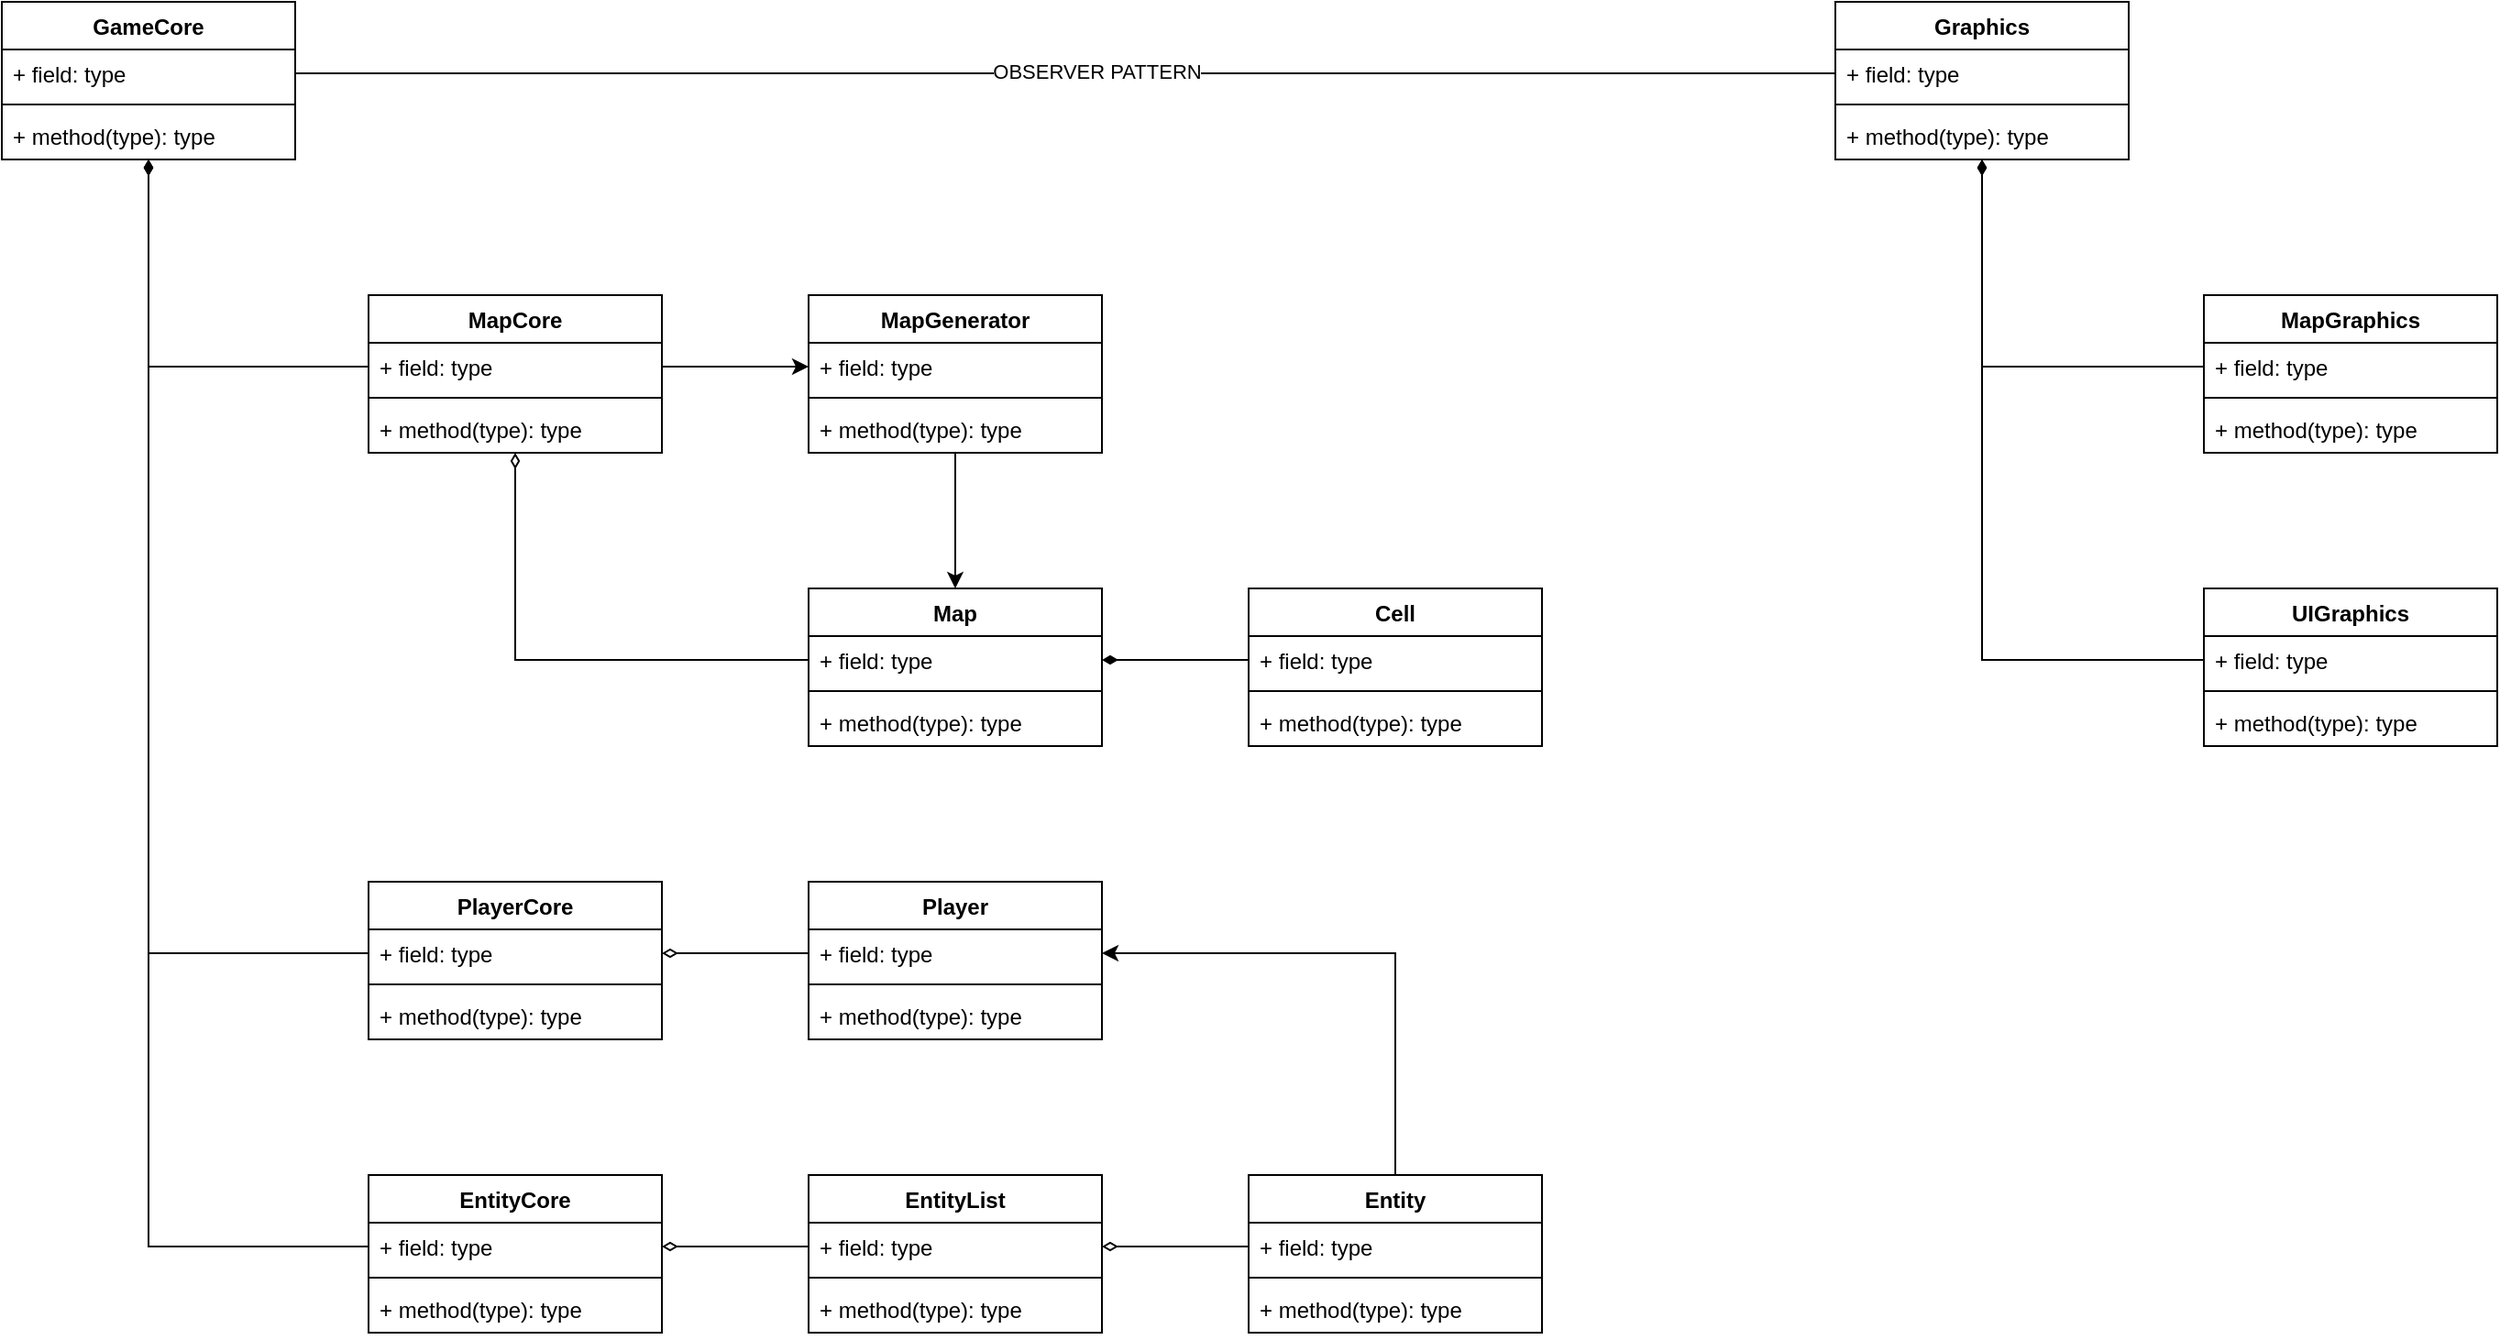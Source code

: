 <mxfile version="16.1.0" type="device"><diagram id="C5RBs43oDa-KdzZeNtuy" name="Page-1"><mxGraphModel dx="1422" dy="790" grid="1" gridSize="10" guides="1" tooltips="1" connect="1" arrows="1" fold="1" page="1" pageScale="1" pageWidth="827" pageHeight="1169" math="0" shadow="0"><root><mxCell id="WIyWlLk6GJQsqaUBKTNV-0"/><mxCell id="WIyWlLk6GJQsqaUBKTNV-1" parent="WIyWlLk6GJQsqaUBKTNV-0"/><mxCell id="miT6KoYlr4Fq0C0mBJy8-41" style="edgeStyle=orthogonalEdgeStyle;rounded=0;orthogonalLoop=1;jettySize=auto;html=1;exitX=0.5;exitY=1;exitDx=0;exitDy=0;entryX=0;entryY=0.5;entryDx=0;entryDy=0;endArrow=none;endFill=0;startArrow=diamondThin;startFill=1;" parent="WIyWlLk6GJQsqaUBKTNV-1" source="miT6KoYlr4Fq0C0mBJy8-0" target="miT6KoYlr4Fq0C0mBJy8-5" edge="1"><mxGeometry relative="1" as="geometry"/></mxCell><mxCell id="miT6KoYlr4Fq0C0mBJy8-42" style="edgeStyle=orthogonalEdgeStyle;rounded=0;orthogonalLoop=1;jettySize=auto;html=1;exitX=0.5;exitY=1;exitDx=0;exitDy=0;entryX=0;entryY=0.5;entryDx=0;entryDy=0;startArrow=diamondThin;startFill=1;endArrow=none;endFill=0;" parent="WIyWlLk6GJQsqaUBKTNV-1" source="miT6KoYlr4Fq0C0mBJy8-0" target="miT6KoYlr4Fq0C0mBJy8-9" edge="1"><mxGeometry relative="1" as="geometry"/></mxCell><mxCell id="miT6KoYlr4Fq0C0mBJy8-43" style="edgeStyle=orthogonalEdgeStyle;rounded=0;orthogonalLoop=1;jettySize=auto;html=1;exitX=0.5;exitY=1;exitDx=0;exitDy=0;entryX=0;entryY=0.5;entryDx=0;entryDy=0;startArrow=diamondThin;startFill=1;endArrow=none;endFill=0;" parent="WIyWlLk6GJQsqaUBKTNV-1" source="miT6KoYlr4Fq0C0mBJy8-0" target="miT6KoYlr4Fq0C0mBJy8-13" edge="1"><mxGeometry relative="1" as="geometry"/></mxCell><mxCell id="miT6KoYlr4Fq0C0mBJy8-0" value="GameCore" style="swimlane;fontStyle=1;align=center;verticalAlign=top;childLayout=stackLayout;horizontal=1;startSize=26;horizontalStack=0;resizeParent=1;resizeParentMax=0;resizeLast=0;collapsible=1;marginBottom=0;" parent="WIyWlLk6GJQsqaUBKTNV-1" vertex="1"><mxGeometry x="40" y="40" width="160" height="86" as="geometry"/></mxCell><mxCell id="miT6KoYlr4Fq0C0mBJy8-1" value="+ field: type" style="text;strokeColor=none;fillColor=none;align=left;verticalAlign=top;spacingLeft=4;spacingRight=4;overflow=hidden;rotatable=0;points=[[0,0.5],[1,0.5]];portConstraint=eastwest;" parent="miT6KoYlr4Fq0C0mBJy8-0" vertex="1"><mxGeometry y="26" width="160" height="26" as="geometry"/></mxCell><mxCell id="miT6KoYlr4Fq0C0mBJy8-2" value="" style="line;strokeWidth=1;fillColor=none;align=left;verticalAlign=middle;spacingTop=-1;spacingLeft=3;spacingRight=3;rotatable=0;labelPosition=right;points=[];portConstraint=eastwest;" parent="miT6KoYlr4Fq0C0mBJy8-0" vertex="1"><mxGeometry y="52" width="160" height="8" as="geometry"/></mxCell><mxCell id="miT6KoYlr4Fq0C0mBJy8-3" value="+ method(type): type" style="text;strokeColor=none;fillColor=none;align=left;verticalAlign=top;spacingLeft=4;spacingRight=4;overflow=hidden;rotatable=0;points=[[0,0.5],[1,0.5]];portConstraint=eastwest;" parent="miT6KoYlr4Fq0C0mBJy8-0" vertex="1"><mxGeometry y="60" width="160" height="26" as="geometry"/></mxCell><mxCell id="miT6KoYlr4Fq0C0mBJy8-47" style="edgeStyle=orthogonalEdgeStyle;rounded=0;orthogonalLoop=1;jettySize=auto;html=1;exitX=0.5;exitY=1;exitDx=0;exitDy=0;entryX=0;entryY=0.5;entryDx=0;entryDy=0;startArrow=diamondThin;startFill=0;endArrow=none;endFill=0;" parent="WIyWlLk6GJQsqaUBKTNV-1" source="miT6KoYlr4Fq0C0mBJy8-4" target="miT6KoYlr4Fq0C0mBJy8-22" edge="1"><mxGeometry relative="1" as="geometry"/></mxCell><mxCell id="miT6KoYlr4Fq0C0mBJy8-4" value="MapCore" style="swimlane;fontStyle=1;align=center;verticalAlign=top;childLayout=stackLayout;horizontal=1;startSize=26;horizontalStack=0;resizeParent=1;resizeParentMax=0;resizeLast=0;collapsible=1;marginBottom=0;" parent="WIyWlLk6GJQsqaUBKTNV-1" vertex="1"><mxGeometry x="240" y="200" width="160" height="86" as="geometry"/></mxCell><mxCell id="miT6KoYlr4Fq0C0mBJy8-5" value="+ field: type" style="text;strokeColor=none;fillColor=none;align=left;verticalAlign=top;spacingLeft=4;spacingRight=4;overflow=hidden;rotatable=0;points=[[0,0.5],[1,0.5]];portConstraint=eastwest;" parent="miT6KoYlr4Fq0C0mBJy8-4" vertex="1"><mxGeometry y="26" width="160" height="26" as="geometry"/></mxCell><mxCell id="miT6KoYlr4Fq0C0mBJy8-6" value="" style="line;strokeWidth=1;fillColor=none;align=left;verticalAlign=middle;spacingTop=-1;spacingLeft=3;spacingRight=3;rotatable=0;labelPosition=right;points=[];portConstraint=eastwest;" parent="miT6KoYlr4Fq0C0mBJy8-4" vertex="1"><mxGeometry y="52" width="160" height="8" as="geometry"/></mxCell><mxCell id="miT6KoYlr4Fq0C0mBJy8-7" value="+ method(type): type" style="text;strokeColor=none;fillColor=none;align=left;verticalAlign=top;spacingLeft=4;spacingRight=4;overflow=hidden;rotatable=0;points=[[0,0.5],[1,0.5]];portConstraint=eastwest;" parent="miT6KoYlr4Fq0C0mBJy8-4" vertex="1"><mxGeometry y="60" width="160" height="26" as="geometry"/></mxCell><mxCell id="miT6KoYlr4Fq0C0mBJy8-8" value="PlayerCore" style="swimlane;fontStyle=1;align=center;verticalAlign=top;childLayout=stackLayout;horizontal=1;startSize=26;horizontalStack=0;resizeParent=1;resizeParentMax=0;resizeLast=0;collapsible=1;marginBottom=0;" parent="WIyWlLk6GJQsqaUBKTNV-1" vertex="1"><mxGeometry x="240" y="520" width="160" height="86" as="geometry"/></mxCell><mxCell id="miT6KoYlr4Fq0C0mBJy8-9" value="+ field: type" style="text;strokeColor=none;fillColor=none;align=left;verticalAlign=top;spacingLeft=4;spacingRight=4;overflow=hidden;rotatable=0;points=[[0,0.5],[1,0.5]];portConstraint=eastwest;" parent="miT6KoYlr4Fq0C0mBJy8-8" vertex="1"><mxGeometry y="26" width="160" height="26" as="geometry"/></mxCell><mxCell id="miT6KoYlr4Fq0C0mBJy8-10" value="" style="line;strokeWidth=1;fillColor=none;align=left;verticalAlign=middle;spacingTop=-1;spacingLeft=3;spacingRight=3;rotatable=0;labelPosition=right;points=[];portConstraint=eastwest;" parent="miT6KoYlr4Fq0C0mBJy8-8" vertex="1"><mxGeometry y="52" width="160" height="8" as="geometry"/></mxCell><mxCell id="miT6KoYlr4Fq0C0mBJy8-11" value="+ method(type): type" style="text;strokeColor=none;fillColor=none;align=left;verticalAlign=top;spacingLeft=4;spacingRight=4;overflow=hidden;rotatable=0;points=[[0,0.5],[1,0.5]];portConstraint=eastwest;" parent="miT6KoYlr4Fq0C0mBJy8-8" vertex="1"><mxGeometry y="60" width="160" height="26" as="geometry"/></mxCell><mxCell id="miT6KoYlr4Fq0C0mBJy8-12" value="EntityCore" style="swimlane;fontStyle=1;align=center;verticalAlign=top;childLayout=stackLayout;horizontal=1;startSize=26;horizontalStack=0;resizeParent=1;resizeParentMax=0;resizeLast=0;collapsible=1;marginBottom=0;" parent="WIyWlLk6GJQsqaUBKTNV-1" vertex="1"><mxGeometry x="240" y="680" width="160" height="86" as="geometry"/></mxCell><mxCell id="miT6KoYlr4Fq0C0mBJy8-13" value="+ field: type" style="text;strokeColor=none;fillColor=none;align=left;verticalAlign=top;spacingLeft=4;spacingRight=4;overflow=hidden;rotatable=0;points=[[0,0.5],[1,0.5]];portConstraint=eastwest;" parent="miT6KoYlr4Fq0C0mBJy8-12" vertex="1"><mxGeometry y="26" width="160" height="26" as="geometry"/></mxCell><mxCell id="miT6KoYlr4Fq0C0mBJy8-14" value="" style="line;strokeWidth=1;fillColor=none;align=left;verticalAlign=middle;spacingTop=-1;spacingLeft=3;spacingRight=3;rotatable=0;labelPosition=right;points=[];portConstraint=eastwest;" parent="miT6KoYlr4Fq0C0mBJy8-12" vertex="1"><mxGeometry y="52" width="160" height="8" as="geometry"/></mxCell><mxCell id="miT6KoYlr4Fq0C0mBJy8-15" value="+ method(type): type" style="text;strokeColor=none;fillColor=none;align=left;verticalAlign=top;spacingLeft=4;spacingRight=4;overflow=hidden;rotatable=0;points=[[0,0.5],[1,0.5]];portConstraint=eastwest;" parent="miT6KoYlr4Fq0C0mBJy8-12" vertex="1"><mxGeometry y="60" width="160" height="26" as="geometry"/></mxCell><mxCell id="miT6KoYlr4Fq0C0mBJy8-45" style="edgeStyle=orthogonalEdgeStyle;rounded=0;orthogonalLoop=1;jettySize=auto;html=1;exitX=0.5;exitY=1;exitDx=0;exitDy=0;entryX=0.5;entryY=0;entryDx=0;entryDy=0;startArrow=none;startFill=0;endArrow=classic;endFill=1;" parent="WIyWlLk6GJQsqaUBKTNV-1" source="miT6KoYlr4Fq0C0mBJy8-17" target="miT6KoYlr4Fq0C0mBJy8-21" edge="1"><mxGeometry relative="1" as="geometry"/></mxCell><mxCell id="miT6KoYlr4Fq0C0mBJy8-17" value="MapGenerator" style="swimlane;fontStyle=1;align=center;verticalAlign=top;childLayout=stackLayout;horizontal=1;startSize=26;horizontalStack=0;resizeParent=1;resizeParentMax=0;resizeLast=0;collapsible=1;marginBottom=0;" parent="WIyWlLk6GJQsqaUBKTNV-1" vertex="1"><mxGeometry x="480" y="200" width="160" height="86" as="geometry"/></mxCell><mxCell id="miT6KoYlr4Fq0C0mBJy8-18" value="+ field: type" style="text;strokeColor=none;fillColor=none;align=left;verticalAlign=top;spacingLeft=4;spacingRight=4;overflow=hidden;rotatable=0;points=[[0,0.5],[1,0.5]];portConstraint=eastwest;" parent="miT6KoYlr4Fq0C0mBJy8-17" vertex="1"><mxGeometry y="26" width="160" height="26" as="geometry"/></mxCell><mxCell id="miT6KoYlr4Fq0C0mBJy8-19" value="" style="line;strokeWidth=1;fillColor=none;align=left;verticalAlign=middle;spacingTop=-1;spacingLeft=3;spacingRight=3;rotatable=0;labelPosition=right;points=[];portConstraint=eastwest;" parent="miT6KoYlr4Fq0C0mBJy8-17" vertex="1"><mxGeometry y="52" width="160" height="8" as="geometry"/></mxCell><mxCell id="miT6KoYlr4Fq0C0mBJy8-20" value="+ method(type): type" style="text;strokeColor=none;fillColor=none;align=left;verticalAlign=top;spacingLeft=4;spacingRight=4;overflow=hidden;rotatable=0;points=[[0,0.5],[1,0.5]];portConstraint=eastwest;" parent="miT6KoYlr4Fq0C0mBJy8-17" vertex="1"><mxGeometry y="60" width="160" height="26" as="geometry"/></mxCell><mxCell id="miT6KoYlr4Fq0C0mBJy8-21" value="Map" style="swimlane;fontStyle=1;align=center;verticalAlign=top;childLayout=stackLayout;horizontal=1;startSize=26;horizontalStack=0;resizeParent=1;resizeParentMax=0;resizeLast=0;collapsible=1;marginBottom=0;" parent="WIyWlLk6GJQsqaUBKTNV-1" vertex="1"><mxGeometry x="480" y="360" width="160" height="86" as="geometry"/></mxCell><mxCell id="miT6KoYlr4Fq0C0mBJy8-22" value="+ field: type" style="text;strokeColor=none;fillColor=none;align=left;verticalAlign=top;spacingLeft=4;spacingRight=4;overflow=hidden;rotatable=0;points=[[0,0.5],[1,0.5]];portConstraint=eastwest;" parent="miT6KoYlr4Fq0C0mBJy8-21" vertex="1"><mxGeometry y="26" width="160" height="26" as="geometry"/></mxCell><mxCell id="miT6KoYlr4Fq0C0mBJy8-23" value="" style="line;strokeWidth=1;fillColor=none;align=left;verticalAlign=middle;spacingTop=-1;spacingLeft=3;spacingRight=3;rotatable=0;labelPosition=right;points=[];portConstraint=eastwest;" parent="miT6KoYlr4Fq0C0mBJy8-21" vertex="1"><mxGeometry y="52" width="160" height="8" as="geometry"/></mxCell><mxCell id="miT6KoYlr4Fq0C0mBJy8-24" value="+ method(type): type" style="text;strokeColor=none;fillColor=none;align=left;verticalAlign=top;spacingLeft=4;spacingRight=4;overflow=hidden;rotatable=0;points=[[0,0.5],[1,0.5]];portConstraint=eastwest;" parent="miT6KoYlr4Fq0C0mBJy8-21" vertex="1"><mxGeometry y="60" width="160" height="26" as="geometry"/></mxCell><mxCell id="miT6KoYlr4Fq0C0mBJy8-25" value="Cell" style="swimlane;fontStyle=1;align=center;verticalAlign=top;childLayout=stackLayout;horizontal=1;startSize=26;horizontalStack=0;resizeParent=1;resizeParentMax=0;resizeLast=0;collapsible=1;marginBottom=0;" parent="WIyWlLk6GJQsqaUBKTNV-1" vertex="1"><mxGeometry x="720" y="360" width="160" height="86" as="geometry"/></mxCell><mxCell id="miT6KoYlr4Fq0C0mBJy8-26" value="+ field: type" style="text;strokeColor=none;fillColor=none;align=left;verticalAlign=top;spacingLeft=4;spacingRight=4;overflow=hidden;rotatable=0;points=[[0,0.5],[1,0.5]];portConstraint=eastwest;" parent="miT6KoYlr4Fq0C0mBJy8-25" vertex="1"><mxGeometry y="26" width="160" height="26" as="geometry"/></mxCell><mxCell id="miT6KoYlr4Fq0C0mBJy8-27" value="" style="line;strokeWidth=1;fillColor=none;align=left;verticalAlign=middle;spacingTop=-1;spacingLeft=3;spacingRight=3;rotatable=0;labelPosition=right;points=[];portConstraint=eastwest;" parent="miT6KoYlr4Fq0C0mBJy8-25" vertex="1"><mxGeometry y="52" width="160" height="8" as="geometry"/></mxCell><mxCell id="miT6KoYlr4Fq0C0mBJy8-28" value="+ method(type): type" style="text;strokeColor=none;fillColor=none;align=left;verticalAlign=top;spacingLeft=4;spacingRight=4;overflow=hidden;rotatable=0;points=[[0,0.5],[1,0.5]];portConstraint=eastwest;" parent="miT6KoYlr4Fq0C0mBJy8-25" vertex="1"><mxGeometry y="60" width="160" height="26" as="geometry"/></mxCell><mxCell id="miT6KoYlr4Fq0C0mBJy8-29" value="Player" style="swimlane;fontStyle=1;align=center;verticalAlign=top;childLayout=stackLayout;horizontal=1;startSize=26;horizontalStack=0;resizeParent=1;resizeParentMax=0;resizeLast=0;collapsible=1;marginBottom=0;" parent="WIyWlLk6GJQsqaUBKTNV-1" vertex="1"><mxGeometry x="480" y="520" width="160" height="86" as="geometry"/></mxCell><mxCell id="miT6KoYlr4Fq0C0mBJy8-30" value="+ field: type" style="text;strokeColor=none;fillColor=none;align=left;verticalAlign=top;spacingLeft=4;spacingRight=4;overflow=hidden;rotatable=0;points=[[0,0.5],[1,0.5]];portConstraint=eastwest;" parent="miT6KoYlr4Fq0C0mBJy8-29" vertex="1"><mxGeometry y="26" width="160" height="26" as="geometry"/></mxCell><mxCell id="miT6KoYlr4Fq0C0mBJy8-31" value="" style="line;strokeWidth=1;fillColor=none;align=left;verticalAlign=middle;spacingTop=-1;spacingLeft=3;spacingRight=3;rotatable=0;labelPosition=right;points=[];portConstraint=eastwest;" parent="miT6KoYlr4Fq0C0mBJy8-29" vertex="1"><mxGeometry y="52" width="160" height="8" as="geometry"/></mxCell><mxCell id="miT6KoYlr4Fq0C0mBJy8-32" value="+ method(type): type" style="text;strokeColor=none;fillColor=none;align=left;verticalAlign=top;spacingLeft=4;spacingRight=4;overflow=hidden;rotatable=0;points=[[0,0.5],[1,0.5]];portConstraint=eastwest;" parent="miT6KoYlr4Fq0C0mBJy8-29" vertex="1"><mxGeometry y="60" width="160" height="26" as="geometry"/></mxCell><mxCell id="miT6KoYlr4Fq0C0mBJy8-33" value="EntityList" style="swimlane;fontStyle=1;align=center;verticalAlign=top;childLayout=stackLayout;horizontal=1;startSize=26;horizontalStack=0;resizeParent=1;resizeParentMax=0;resizeLast=0;collapsible=1;marginBottom=0;" parent="WIyWlLk6GJQsqaUBKTNV-1" vertex="1"><mxGeometry x="480" y="680" width="160" height="86" as="geometry"/></mxCell><mxCell id="miT6KoYlr4Fq0C0mBJy8-34" value="+ field: type" style="text;strokeColor=none;fillColor=none;align=left;verticalAlign=top;spacingLeft=4;spacingRight=4;overflow=hidden;rotatable=0;points=[[0,0.5],[1,0.5]];portConstraint=eastwest;" parent="miT6KoYlr4Fq0C0mBJy8-33" vertex="1"><mxGeometry y="26" width="160" height="26" as="geometry"/></mxCell><mxCell id="miT6KoYlr4Fq0C0mBJy8-35" value="" style="line;strokeWidth=1;fillColor=none;align=left;verticalAlign=middle;spacingTop=-1;spacingLeft=3;spacingRight=3;rotatable=0;labelPosition=right;points=[];portConstraint=eastwest;" parent="miT6KoYlr4Fq0C0mBJy8-33" vertex="1"><mxGeometry y="52" width="160" height="8" as="geometry"/></mxCell><mxCell id="miT6KoYlr4Fq0C0mBJy8-36" value="+ method(type): type" style="text;strokeColor=none;fillColor=none;align=left;verticalAlign=top;spacingLeft=4;spacingRight=4;overflow=hidden;rotatable=0;points=[[0,0.5],[1,0.5]];portConstraint=eastwest;" parent="miT6KoYlr4Fq0C0mBJy8-33" vertex="1"><mxGeometry y="60" width="160" height="26" as="geometry"/></mxCell><mxCell id="miT6KoYlr4Fq0C0mBJy8-46" style="edgeStyle=orthogonalEdgeStyle;rounded=0;orthogonalLoop=1;jettySize=auto;html=1;exitX=0.5;exitY=0;exitDx=0;exitDy=0;entryX=1;entryY=0.5;entryDx=0;entryDy=0;startArrow=none;startFill=0;endArrow=classic;endFill=1;" parent="WIyWlLk6GJQsqaUBKTNV-1" source="miT6KoYlr4Fq0C0mBJy8-37" target="miT6KoYlr4Fq0C0mBJy8-30" edge="1"><mxGeometry relative="1" as="geometry"/></mxCell><mxCell id="miT6KoYlr4Fq0C0mBJy8-37" value="Entity" style="swimlane;fontStyle=1;align=center;verticalAlign=top;childLayout=stackLayout;horizontal=1;startSize=26;horizontalStack=0;resizeParent=1;resizeParentMax=0;resizeLast=0;collapsible=1;marginBottom=0;" parent="WIyWlLk6GJQsqaUBKTNV-1" vertex="1"><mxGeometry x="720" y="680" width="160" height="86" as="geometry"/></mxCell><mxCell id="miT6KoYlr4Fq0C0mBJy8-38" value="+ field: type" style="text;strokeColor=none;fillColor=none;align=left;verticalAlign=top;spacingLeft=4;spacingRight=4;overflow=hidden;rotatable=0;points=[[0,0.5],[1,0.5]];portConstraint=eastwest;" parent="miT6KoYlr4Fq0C0mBJy8-37" vertex="1"><mxGeometry y="26" width="160" height="26" as="geometry"/></mxCell><mxCell id="miT6KoYlr4Fq0C0mBJy8-39" value="" style="line;strokeWidth=1;fillColor=none;align=left;verticalAlign=middle;spacingTop=-1;spacingLeft=3;spacingRight=3;rotatable=0;labelPosition=right;points=[];portConstraint=eastwest;" parent="miT6KoYlr4Fq0C0mBJy8-37" vertex="1"><mxGeometry y="52" width="160" height="8" as="geometry"/></mxCell><mxCell id="miT6KoYlr4Fq0C0mBJy8-40" value="+ method(type): type" style="text;strokeColor=none;fillColor=none;align=left;verticalAlign=top;spacingLeft=4;spacingRight=4;overflow=hidden;rotatable=0;points=[[0,0.5],[1,0.5]];portConstraint=eastwest;" parent="miT6KoYlr4Fq0C0mBJy8-37" vertex="1"><mxGeometry y="60" width="160" height="26" as="geometry"/></mxCell><mxCell id="miT6KoYlr4Fq0C0mBJy8-44" style="edgeStyle=orthogonalEdgeStyle;rounded=0;orthogonalLoop=1;jettySize=auto;html=1;exitX=1;exitY=0.5;exitDx=0;exitDy=0;entryX=0;entryY=0.5;entryDx=0;entryDy=0;startArrow=none;startFill=0;endArrow=classic;endFill=1;" parent="WIyWlLk6GJQsqaUBKTNV-1" source="miT6KoYlr4Fq0C0mBJy8-5" target="miT6KoYlr4Fq0C0mBJy8-18" edge="1"><mxGeometry relative="1" as="geometry"/></mxCell><mxCell id="miT6KoYlr4Fq0C0mBJy8-48" style="edgeStyle=orthogonalEdgeStyle;rounded=0;orthogonalLoop=1;jettySize=auto;html=1;exitX=1;exitY=0.5;exitDx=0;exitDy=0;entryX=0;entryY=0.5;entryDx=0;entryDy=0;startArrow=diamondThin;startFill=0;endArrow=none;endFill=0;" parent="WIyWlLk6GJQsqaUBKTNV-1" source="miT6KoYlr4Fq0C0mBJy8-9" target="miT6KoYlr4Fq0C0mBJy8-30" edge="1"><mxGeometry relative="1" as="geometry"/></mxCell><mxCell id="miT6KoYlr4Fq0C0mBJy8-50" style="edgeStyle=orthogonalEdgeStyle;rounded=0;orthogonalLoop=1;jettySize=auto;html=1;exitX=1;exitY=0.5;exitDx=0;exitDy=0;entryX=0;entryY=0.5;entryDx=0;entryDy=0;startArrow=diamondThin;startFill=0;endArrow=none;endFill=0;" parent="WIyWlLk6GJQsqaUBKTNV-1" source="miT6KoYlr4Fq0C0mBJy8-13" target="miT6KoYlr4Fq0C0mBJy8-34" edge="1"><mxGeometry relative="1" as="geometry"/></mxCell><mxCell id="miT6KoYlr4Fq0C0mBJy8-51" style="edgeStyle=orthogonalEdgeStyle;rounded=0;orthogonalLoop=1;jettySize=auto;html=1;exitX=1;exitY=0.5;exitDx=0;exitDy=0;entryX=0;entryY=0.5;entryDx=0;entryDy=0;startArrow=diamondThin;startFill=0;endArrow=none;endFill=0;" parent="WIyWlLk6GJQsqaUBKTNV-1" source="miT6KoYlr4Fq0C0mBJy8-34" target="miT6KoYlr4Fq0C0mBJy8-38" edge="1"><mxGeometry relative="1" as="geometry"/></mxCell><mxCell id="miT6KoYlr4Fq0C0mBJy8-52" style="edgeStyle=orthogonalEdgeStyle;rounded=0;orthogonalLoop=1;jettySize=auto;html=1;exitX=1;exitY=0.5;exitDx=0;exitDy=0;entryX=0;entryY=0.5;entryDx=0;entryDy=0;startArrow=diamondThin;startFill=1;endArrow=none;endFill=0;" parent="WIyWlLk6GJQsqaUBKTNV-1" source="miT6KoYlr4Fq0C0mBJy8-22" target="miT6KoYlr4Fq0C0mBJy8-26" edge="1"><mxGeometry relative="1" as="geometry"/></mxCell><mxCell id="vRj6a2zsIIq6kAdM4MDe-0" value="MapGraphics" style="swimlane;fontStyle=1;align=center;verticalAlign=top;childLayout=stackLayout;horizontal=1;startSize=26;horizontalStack=0;resizeParent=1;resizeParentMax=0;resizeLast=0;collapsible=1;marginBottom=0;" vertex="1" parent="WIyWlLk6GJQsqaUBKTNV-1"><mxGeometry x="1241" y="200" width="160" height="86" as="geometry"/></mxCell><mxCell id="vRj6a2zsIIq6kAdM4MDe-1" value="+ field: type" style="text;strokeColor=none;fillColor=none;align=left;verticalAlign=top;spacingLeft=4;spacingRight=4;overflow=hidden;rotatable=0;points=[[0,0.5],[1,0.5]];portConstraint=eastwest;" vertex="1" parent="vRj6a2zsIIq6kAdM4MDe-0"><mxGeometry y="26" width="160" height="26" as="geometry"/></mxCell><mxCell id="vRj6a2zsIIq6kAdM4MDe-2" value="" style="line;strokeWidth=1;fillColor=none;align=left;verticalAlign=middle;spacingTop=-1;spacingLeft=3;spacingRight=3;rotatable=0;labelPosition=right;points=[];portConstraint=eastwest;" vertex="1" parent="vRj6a2zsIIq6kAdM4MDe-0"><mxGeometry y="52" width="160" height="8" as="geometry"/></mxCell><mxCell id="vRj6a2zsIIq6kAdM4MDe-3" value="+ method(type): type" style="text;strokeColor=none;fillColor=none;align=left;verticalAlign=top;spacingLeft=4;spacingRight=4;overflow=hidden;rotatable=0;points=[[0,0.5],[1,0.5]];portConstraint=eastwest;" vertex="1" parent="vRj6a2zsIIq6kAdM4MDe-0"><mxGeometry y="60" width="160" height="26" as="geometry"/></mxCell><mxCell id="vRj6a2zsIIq6kAdM4MDe-4" value="UIGraphics" style="swimlane;fontStyle=1;align=center;verticalAlign=top;childLayout=stackLayout;horizontal=1;startSize=26;horizontalStack=0;resizeParent=1;resizeParentMax=0;resizeLast=0;collapsible=1;marginBottom=0;" vertex="1" parent="WIyWlLk6GJQsqaUBKTNV-1"><mxGeometry x="1241" y="360" width="160" height="86" as="geometry"/></mxCell><mxCell id="vRj6a2zsIIq6kAdM4MDe-5" value="+ field: type" style="text;strokeColor=none;fillColor=none;align=left;verticalAlign=top;spacingLeft=4;spacingRight=4;overflow=hidden;rotatable=0;points=[[0,0.5],[1,0.5]];portConstraint=eastwest;" vertex="1" parent="vRj6a2zsIIq6kAdM4MDe-4"><mxGeometry y="26" width="160" height="26" as="geometry"/></mxCell><mxCell id="vRj6a2zsIIq6kAdM4MDe-6" value="" style="line;strokeWidth=1;fillColor=none;align=left;verticalAlign=middle;spacingTop=-1;spacingLeft=3;spacingRight=3;rotatable=0;labelPosition=right;points=[];portConstraint=eastwest;" vertex="1" parent="vRj6a2zsIIq6kAdM4MDe-4"><mxGeometry y="52" width="160" height="8" as="geometry"/></mxCell><mxCell id="vRj6a2zsIIq6kAdM4MDe-7" value="+ method(type): type" style="text;strokeColor=none;fillColor=none;align=left;verticalAlign=top;spacingLeft=4;spacingRight=4;overflow=hidden;rotatable=0;points=[[0,0.5],[1,0.5]];portConstraint=eastwest;" vertex="1" parent="vRj6a2zsIIq6kAdM4MDe-4"><mxGeometry y="60" width="160" height="26" as="geometry"/></mxCell><mxCell id="vRj6a2zsIIq6kAdM4MDe-13" style="edgeStyle=orthogonalEdgeStyle;rounded=0;orthogonalLoop=1;jettySize=auto;html=1;exitX=0.5;exitY=1;exitDx=0;exitDy=0;entryX=0;entryY=0.5;entryDx=0;entryDy=0;endArrow=none;endFill=0;startArrow=diamondThin;startFill=1;" edge="1" parent="WIyWlLk6GJQsqaUBKTNV-1" source="vRj6a2zsIIq6kAdM4MDe-8" target="vRj6a2zsIIq6kAdM4MDe-1"><mxGeometry relative="1" as="geometry"/></mxCell><mxCell id="vRj6a2zsIIq6kAdM4MDe-14" style="edgeStyle=orthogonalEdgeStyle;rounded=0;orthogonalLoop=1;jettySize=auto;html=1;exitX=0.5;exitY=1;exitDx=0;exitDy=0;entryX=0;entryY=0.5;entryDx=0;entryDy=0;startArrow=diamondThin;startFill=1;endArrow=none;endFill=0;" edge="1" parent="WIyWlLk6GJQsqaUBKTNV-1" source="vRj6a2zsIIq6kAdM4MDe-8" target="vRj6a2zsIIq6kAdM4MDe-5"><mxGeometry relative="1" as="geometry"/></mxCell><mxCell id="vRj6a2zsIIq6kAdM4MDe-8" value="Graphics" style="swimlane;fontStyle=1;align=center;verticalAlign=top;childLayout=stackLayout;horizontal=1;startSize=26;horizontalStack=0;resizeParent=1;resizeParentMax=0;resizeLast=0;collapsible=1;marginBottom=0;" vertex="1" parent="WIyWlLk6GJQsqaUBKTNV-1"><mxGeometry x="1040" y="40" width="160" height="86" as="geometry"/></mxCell><mxCell id="vRj6a2zsIIq6kAdM4MDe-9" value="+ field: type" style="text;strokeColor=none;fillColor=none;align=left;verticalAlign=top;spacingLeft=4;spacingRight=4;overflow=hidden;rotatable=0;points=[[0,0.5],[1,0.5]];portConstraint=eastwest;" vertex="1" parent="vRj6a2zsIIq6kAdM4MDe-8"><mxGeometry y="26" width="160" height="26" as="geometry"/></mxCell><mxCell id="vRj6a2zsIIq6kAdM4MDe-10" value="" style="line;strokeWidth=1;fillColor=none;align=left;verticalAlign=middle;spacingTop=-1;spacingLeft=3;spacingRight=3;rotatable=0;labelPosition=right;points=[];portConstraint=eastwest;" vertex="1" parent="vRj6a2zsIIq6kAdM4MDe-8"><mxGeometry y="52" width="160" height="8" as="geometry"/></mxCell><mxCell id="vRj6a2zsIIq6kAdM4MDe-11" value="+ method(type): type" style="text;strokeColor=none;fillColor=none;align=left;verticalAlign=top;spacingLeft=4;spacingRight=4;overflow=hidden;rotatable=0;points=[[0,0.5],[1,0.5]];portConstraint=eastwest;" vertex="1" parent="vRj6a2zsIIq6kAdM4MDe-8"><mxGeometry y="60" width="160" height="26" as="geometry"/></mxCell><mxCell id="vRj6a2zsIIq6kAdM4MDe-15" style="edgeStyle=orthogonalEdgeStyle;rounded=0;orthogonalLoop=1;jettySize=auto;html=1;exitX=1;exitY=0.5;exitDx=0;exitDy=0;entryX=0;entryY=0.5;entryDx=0;entryDy=0;startArrow=none;startFill=0;endArrow=none;endFill=0;" edge="1" parent="WIyWlLk6GJQsqaUBKTNV-1" source="miT6KoYlr4Fq0C0mBJy8-1" target="vRj6a2zsIIq6kAdM4MDe-9"><mxGeometry relative="1" as="geometry"/></mxCell><mxCell id="vRj6a2zsIIq6kAdM4MDe-16" value="OBSERVER PATTERN" style="edgeLabel;html=1;align=center;verticalAlign=middle;resizable=0;points=[];" vertex="1" connectable="0" parent="vRj6a2zsIIq6kAdM4MDe-15"><mxGeometry x="0.041" y="1" relative="1" as="geometry"><mxPoint as="offset"/></mxGeometry></mxCell></root></mxGraphModel></diagram></mxfile>
